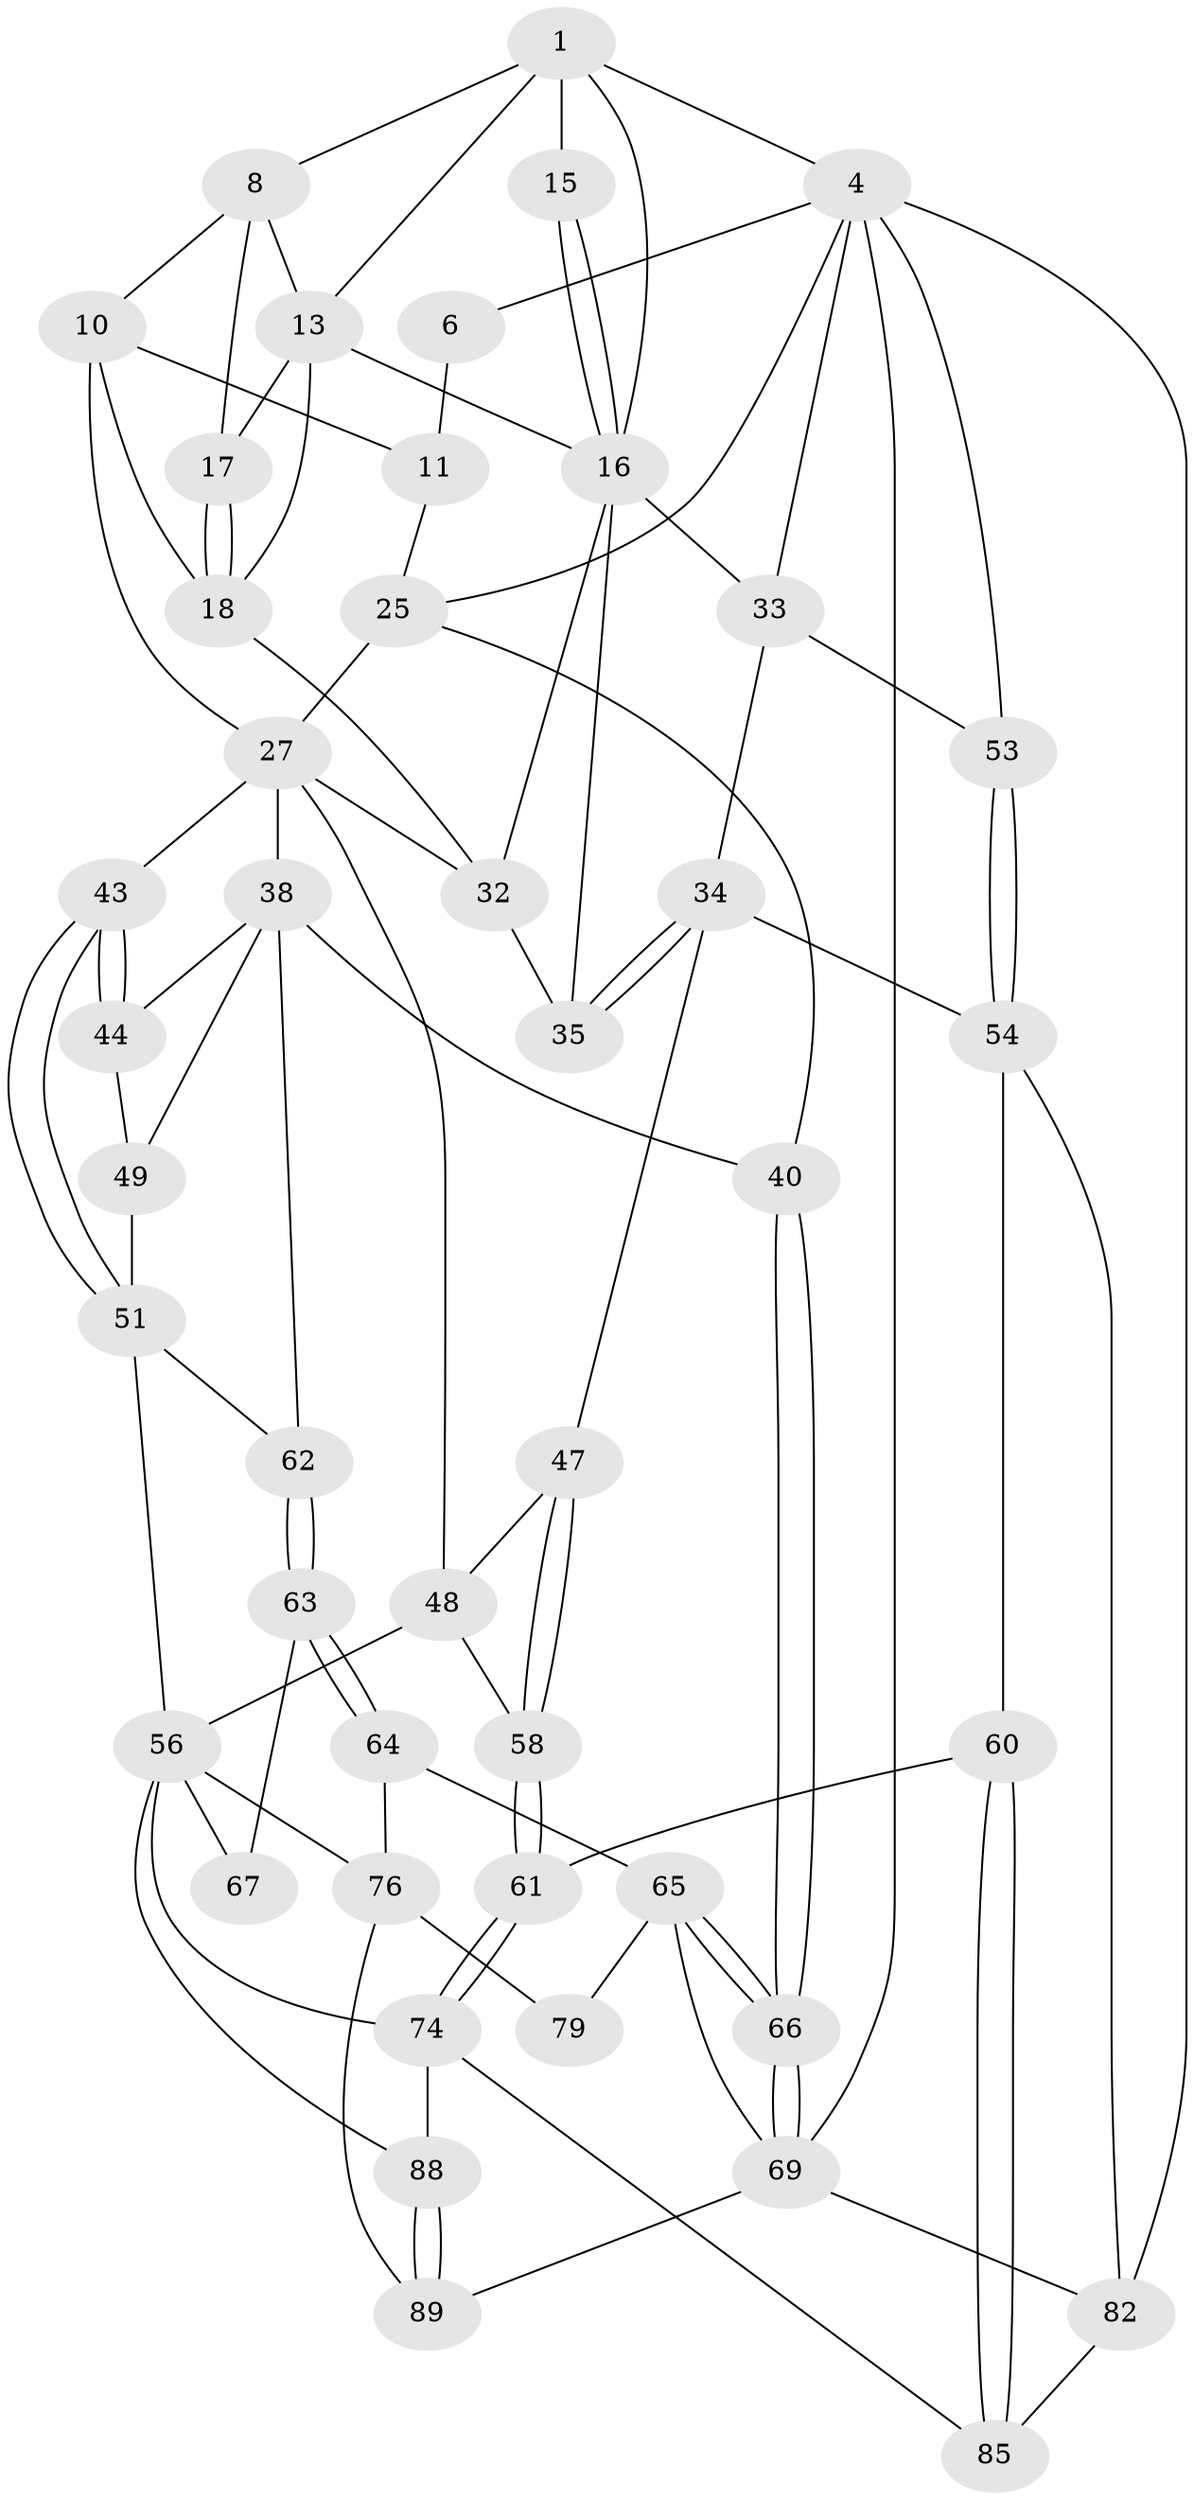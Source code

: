 // original degree distribution, {3: 0.02197802197802198, 5: 0.43956043956043955, 6: 0.25274725274725274, 4: 0.2857142857142857}
// Generated by graph-tools (version 1.1) at 2025/17/03/09/25 04:17:02]
// undirected, 45 vertices, 99 edges
graph export_dot {
graph [start="1"]
  node [color=gray90,style=filled];
  1 [pos="+0.5696651586160478+0",super="+2+7"];
  4 [pos="+1+0",super="+81+5"];
  6 [pos="+0.22901789324527796+0"];
  8 [pos="+0.5060297513057789+0.0464463046666559",super="+9"];
  10 [pos="+0.29638958365383694+0.10299877054865386",super="+19"];
  11 [pos="+0.20153482194062997+0.05400240420178163"];
  13 [pos="+0.5200254210226013+0.19332455930313605",super="+22+14"];
  15 [pos="+0.6818130886012544+0.17077152083881955"];
  16 [pos="+0.6592001039905238+0.18915844896234146",super="+20"];
  17 [pos="+0.43446418354011224+0.1879625286428944"];
  18 [pos="+0.4157134028481936+0.2737119980226229",super="+23"];
  25 [pos="+0+0.19794007953441514",super="+26"];
  27 [pos="+0.36692649516645376+0.3326244118452821",super="+28+37"];
  32 [pos="+0.5344298119358887+0.3036946366211636",super="+36"];
  33 [pos="+0.7915221661913052+0.43316152275669456",super="+45"];
  34 [pos="+0.6678891177942915+0.4823959251172215",super="+46"];
  35 [pos="+0.5964562932759486+0.42926654131337716"];
  38 [pos="+0.10634968292248649+0.3746007948880665",super="+41+39"];
  40 [pos="+0+0.4606737302112929"];
  43 [pos="+0.3361957019471432+0.5527997977690295"];
  44 [pos="+0.22927282868962487+0.47427918955281784"];
  47 [pos="+0.5760752558720127+0.5625330249526926"];
  48 [pos="+0.47652406404515035+0.5681019640640704",super="+55"];
  49 [pos="+0.14352904469727448+0.534917653256996"];
  51 [pos="+0.30402116637790755+0.6164963497910131",super="+52"];
  53 [pos="+1+0.5375300262261388"];
  54 [pos="+0.6824531085445986+0.6775526396875855",super="+59"];
  56 [pos="+0.4263037076596756+0.7199761004511726",super="+57+72"];
  58 [pos="+0.5606037143796739+0.7560343773360461"];
  60 [pos="+0.6083964407489925+0.771603451525566"];
  61 [pos="+0.5631731747466886+0.7725403990713952"];
  62 [pos="+0.10869995789258878+0.679155998236138"];
  63 [pos="+0.10788267149789835+0.7182836984437703",super="+68"];
  64 [pos="+0.10404544991725644+0.7348897728799506",super="+77"];
  65 [pos="+0.08697189163608719+0.7525687597733394",super="+80"];
  66 [pos="+0+0.7641340756843972"];
  67 [pos="+0.2932960548007114+0.7156490600224162"];
  69 [pos="+0+1",super="+70"];
  74 [pos="+0.537439748843912+0.7904907019617717",super="+86"];
  76 [pos="+0.2901709582713487+1",super="+78"];
  79 [pos="+0.144519499597329+0.9206237355640823"];
  82 [pos="+0.8684220386380272+0.8046214216512932",super="+83"];
  85 [pos="+0.6682105307413154+0.923102664683448"];
  88 [pos="+0.6544569915641081+1"];
  89 [pos="+0.6753112508742201+1",super="+90"];
  1 -- 4;
  1 -- 15 [weight=2];
  1 -- 8;
  1 -- 13;
  1 -- 16 [weight=2];
  4 -- 82;
  4 -- 53;
  4 -- 25;
  4 -- 6;
  4 -- 33;
  4 -- 69 [weight=2];
  6 -- 11;
  8 -- 17;
  8 -- 10;
  8 -- 13;
  10 -- 11;
  10 -- 27;
  10 -- 18;
  11 -- 25;
  13 -- 17;
  13 -- 16;
  13 -- 18;
  15 -- 16;
  15 -- 16;
  16 -- 32;
  16 -- 33;
  16 -- 35;
  17 -- 18;
  17 -- 18;
  18 -- 32;
  25 -- 40;
  25 -- 27;
  27 -- 38 [weight=2];
  27 -- 32;
  27 -- 43;
  27 -- 48;
  32 -- 35;
  33 -- 34;
  33 -- 53;
  34 -- 35;
  34 -- 35;
  34 -- 54;
  34 -- 47;
  38 -- 44;
  38 -- 40;
  38 -- 49;
  38 -- 62;
  40 -- 66;
  40 -- 66;
  43 -- 44;
  43 -- 44;
  43 -- 51;
  43 -- 51;
  44 -- 49;
  47 -- 48;
  47 -- 58;
  47 -- 58;
  48 -- 56;
  48 -- 58;
  49 -- 51;
  51 -- 56;
  51 -- 62;
  53 -- 54;
  53 -- 54;
  54 -- 82;
  54 -- 60;
  56 -- 67 [weight=2];
  56 -- 74;
  56 -- 88;
  56 -- 76;
  58 -- 61;
  58 -- 61;
  60 -- 61;
  60 -- 85;
  60 -- 85;
  61 -- 74;
  61 -- 74;
  62 -- 63;
  62 -- 63;
  63 -- 64 [weight=2];
  63 -- 64;
  63 -- 67;
  64 -- 65;
  64 -- 76;
  65 -- 66;
  65 -- 66;
  65 -- 69 [weight=2];
  65 -- 79 [weight=2];
  66 -- 69;
  66 -- 69;
  69 -- 82;
  69 -- 89 [weight=2];
  74 -- 88;
  74 -- 85;
  76 -- 89;
  76 -- 79;
  82 -- 85;
  88 -- 89;
  88 -- 89;
}
